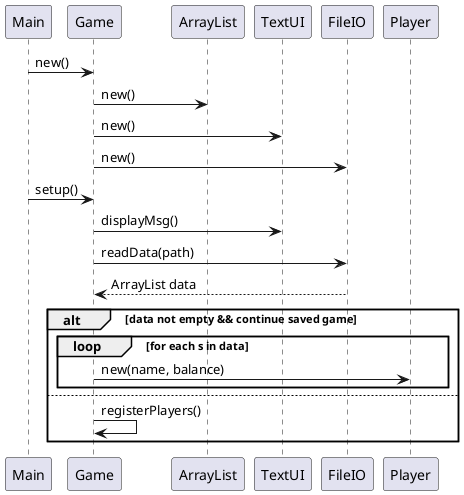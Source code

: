 @startuml
'https://plantuml.com/sequence-diagram
Main -> Game: new()
Game -> ArrayList: new()
Game -> TextUI: new()
Game -> FileIO: new()
Main -> Game: setup()
Game -> TextUI: displayMsg()
Game -> FileIO: readData(path)
FileIO --> Game: ArrayList data
'indsæt instansieringer i Game konstruktor
'indsæt kaldet til setup()
'indsæt hvad der sker i toppen af setup()
alt data not empty && continue saved game
loop for each s in data
'indsæt hvad der sker i loopet
Game -> Player: new(name, balance)
end
else
'indsæt kaldet til registerPlayers()
Game -> Game: registerPlayers()
end

@enduml

